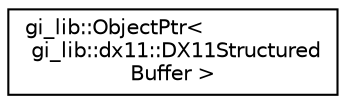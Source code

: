 digraph "Graphical Class Hierarchy"
{
  edge [fontname="Helvetica",fontsize="10",labelfontname="Helvetica",labelfontsize="10"];
  node [fontname="Helvetica",fontsize="10",shape=record];
  rankdir="LR";
  Node1 [label="gi_lib::ObjectPtr\<\l gi_lib::dx11::DX11Structured\lBuffer \>",height=0.2,width=0.4,color="black", fillcolor="white", style="filled",URL="$classgi__lib_1_1_object_ptr.html"];
}
